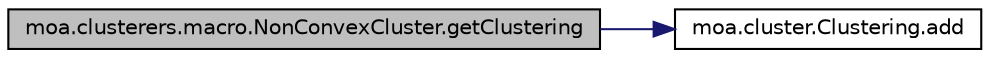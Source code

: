 digraph G
{
  edge [fontname="Helvetica",fontsize="10",labelfontname="Helvetica",labelfontsize="10"];
  node [fontname="Helvetica",fontsize="10",shape=record];
  rankdir=LR;
  Node1 [label="moa.clusterers.macro.NonConvexCluster.getClustering",height=0.2,width=0.4,color="black", fillcolor="grey75", style="filled" fontcolor="black"];
  Node1 -> Node2 [color="midnightblue",fontsize="10",style="solid",fontname="Helvetica"];
  Node2 [label="moa.cluster.Clustering.add",height=0.2,width=0.4,color="black", fillcolor="white", style="filled",URL="$classmoa_1_1cluster_1_1Clustering.html#a7b39cc3d6666cb758b8954ecbe0ce2e9",tooltip="add a cluster to the clustering"];
}
